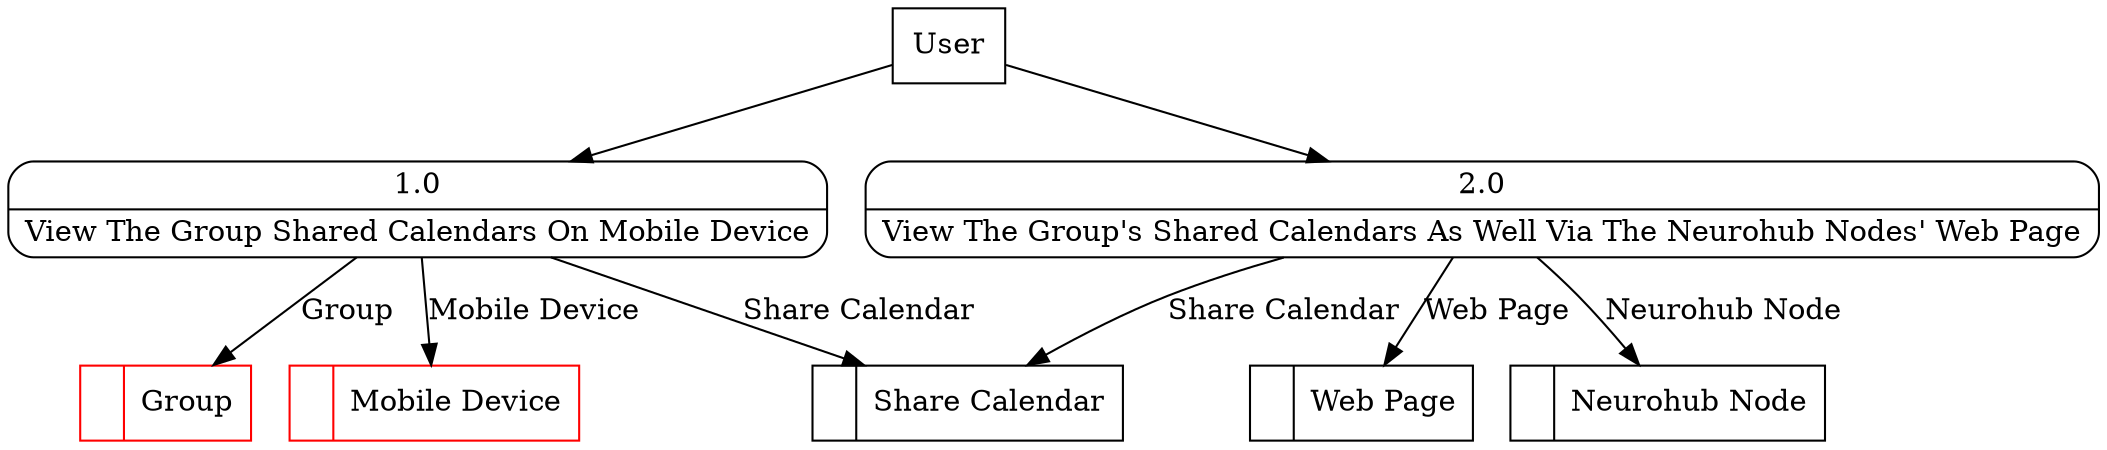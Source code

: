 digraph dfd2{ 
node[shape=record]
200 [label="<f0>  |<f1> Web Page " ];
201 [label="<f0>  |<f1> Group " color=red];
202 [label="<f0>  |<f1> Neurohub Node " ];
203 [label="<f0>  |<f1> Mobile Device " color=red];
204 [label="<f0>  |<f1> Share Calendar " ];
205 [label="User" shape=box];
206 [label="{<f0> 1.0|<f1> View The Group Shared Calendars On Mobile Device }" shape=Mrecord];
207 [label="{<f0> 2.0|<f1> View The Group's Shared Calendars As Well Via The Neurohub Nodes' Web Page }" shape=Mrecord];
205 -> 206
205 -> 207
206 -> 203 [label="Mobile Device"]
206 -> 204 [label="Share Calendar"]
207 -> 204 [label="Share Calendar"]
207 -> 200 [label="Web Page"]
206 -> 201 [label="Group"]
207 -> 202 [label="Neurohub Node"]
}